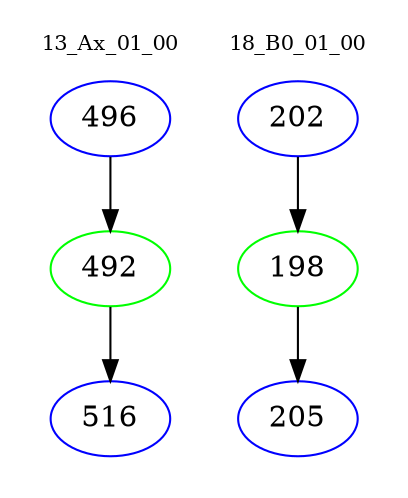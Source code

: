 digraph{
subgraph cluster_0 {
color = white
label = "13_Ax_01_00";
fontsize=10;
T0_496 [label="496", color="blue"]
T0_496 -> T0_492 [color="black"]
T0_492 [label="492", color="green"]
T0_492 -> T0_516 [color="black"]
T0_516 [label="516", color="blue"]
}
subgraph cluster_1 {
color = white
label = "18_B0_01_00";
fontsize=10;
T1_202 [label="202", color="blue"]
T1_202 -> T1_198 [color="black"]
T1_198 [label="198", color="green"]
T1_198 -> T1_205 [color="black"]
T1_205 [label="205", color="blue"]
}
}

